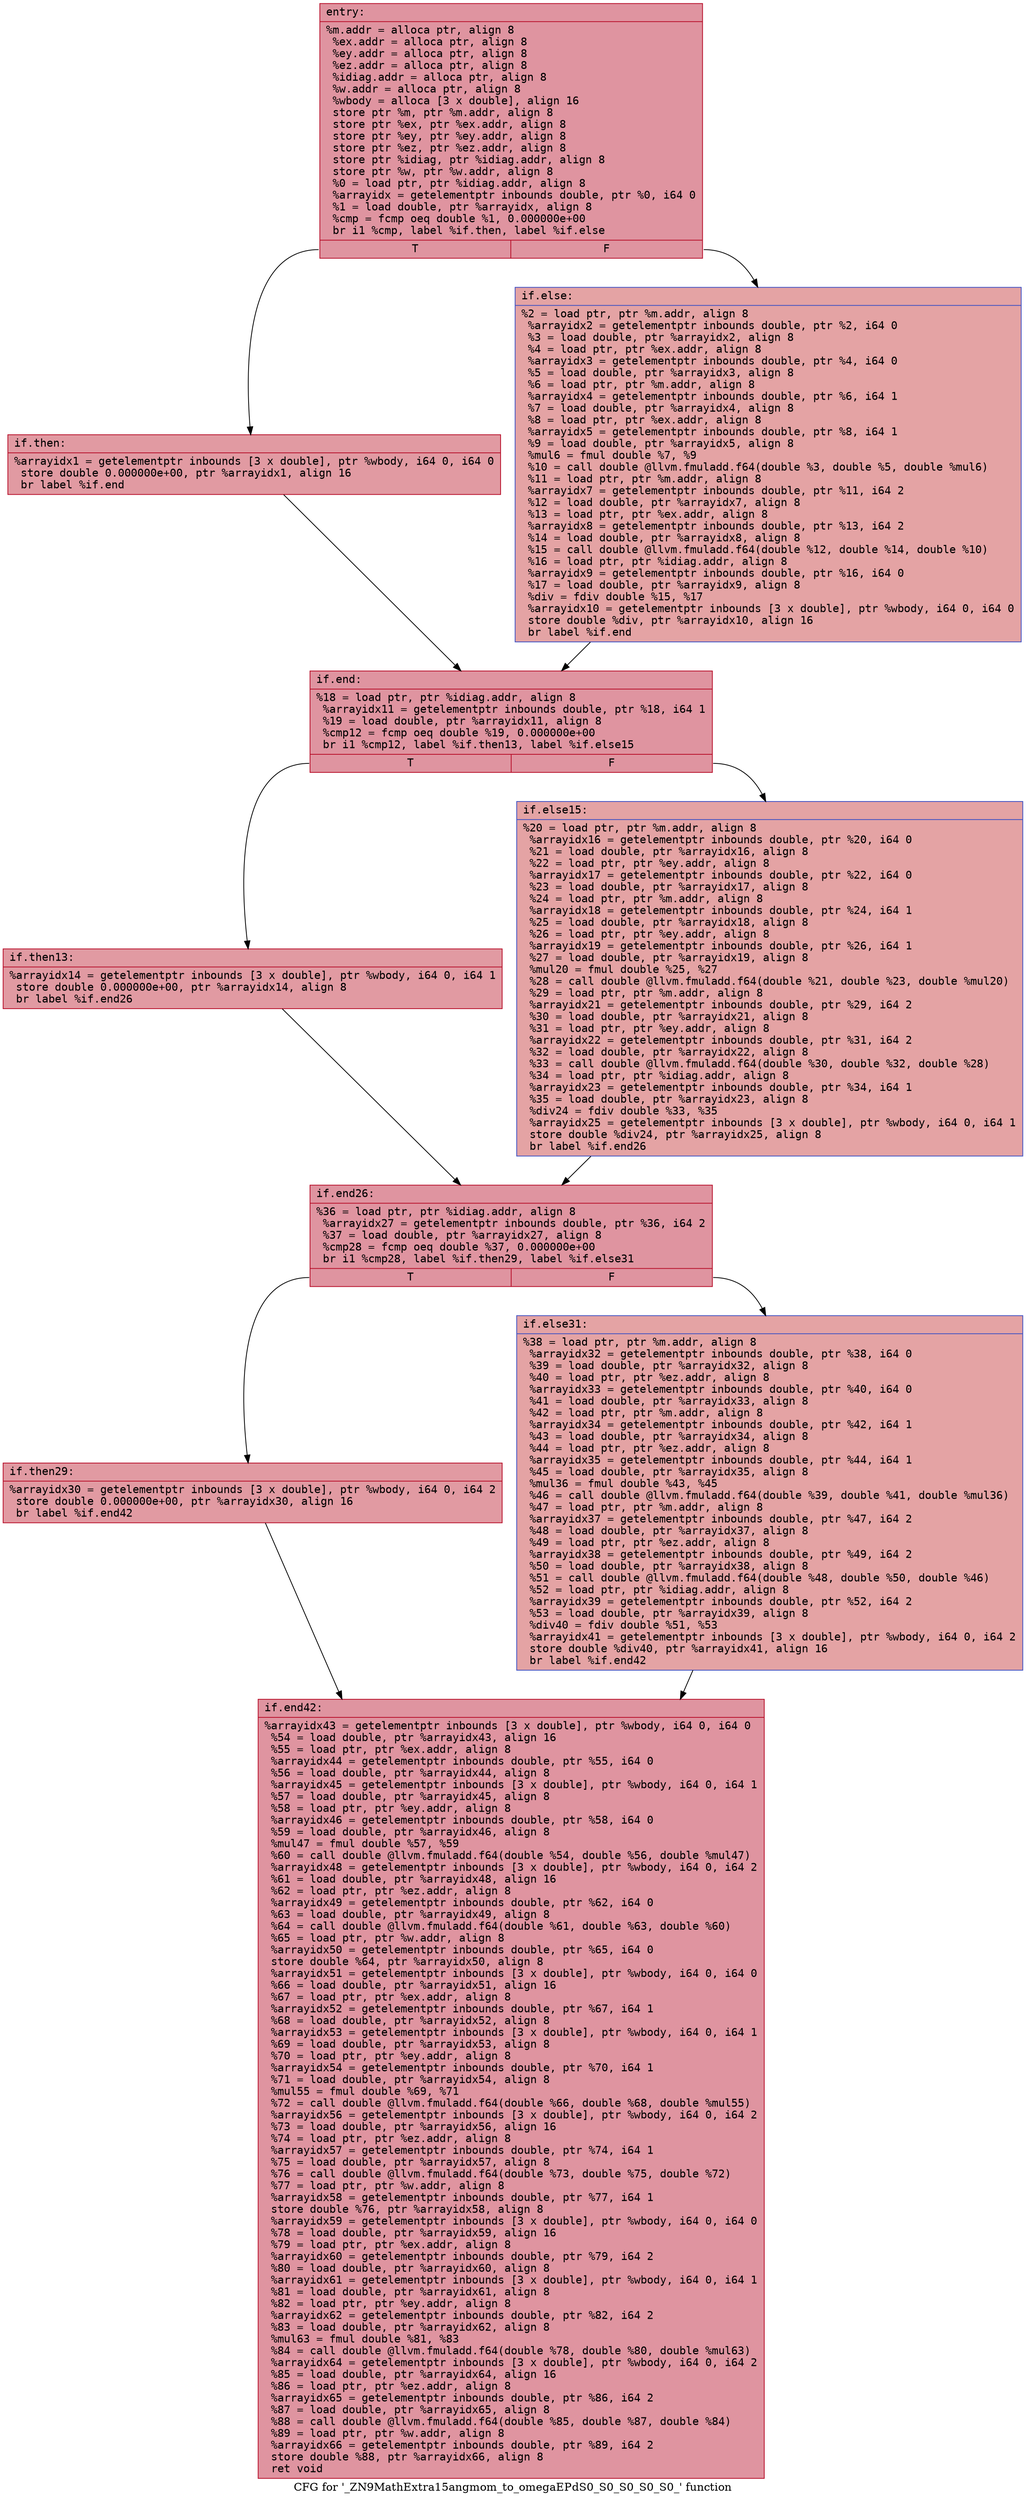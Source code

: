 digraph "CFG for '_ZN9MathExtra15angmom_to_omegaEPdS0_S0_S0_S0_S0_' function" {
	label="CFG for '_ZN9MathExtra15angmom_to_omegaEPdS0_S0_S0_S0_S0_' function";

	Node0x5583735dd370 [shape=record,color="#b70d28ff", style=filled, fillcolor="#b70d2870" fontname="Courier",label="{entry:\l|  %m.addr = alloca ptr, align 8\l  %ex.addr = alloca ptr, align 8\l  %ey.addr = alloca ptr, align 8\l  %ez.addr = alloca ptr, align 8\l  %idiag.addr = alloca ptr, align 8\l  %w.addr = alloca ptr, align 8\l  %wbody = alloca [3 x double], align 16\l  store ptr %m, ptr %m.addr, align 8\l  store ptr %ex, ptr %ex.addr, align 8\l  store ptr %ey, ptr %ey.addr, align 8\l  store ptr %ez, ptr %ez.addr, align 8\l  store ptr %idiag, ptr %idiag.addr, align 8\l  store ptr %w, ptr %w.addr, align 8\l  %0 = load ptr, ptr %idiag.addr, align 8\l  %arrayidx = getelementptr inbounds double, ptr %0, i64 0\l  %1 = load double, ptr %arrayidx, align 8\l  %cmp = fcmp oeq double %1, 0.000000e+00\l  br i1 %cmp, label %if.then, label %if.else\l|{<s0>T|<s1>F}}"];
	Node0x5583735dd370:s0 -> Node0x5583735e0750[tooltip="entry -> if.then\nProbability 62.50%" ];
	Node0x5583735dd370:s1 -> Node0x5583735e07c0[tooltip="entry -> if.else\nProbability 37.50%" ];
	Node0x5583735e0750 [shape=record,color="#b70d28ff", style=filled, fillcolor="#bb1b2c70" fontname="Courier",label="{if.then:\l|  %arrayidx1 = getelementptr inbounds [3 x double], ptr %wbody, i64 0, i64 0\l  store double 0.000000e+00, ptr %arrayidx1, align 16\l  br label %if.end\l}"];
	Node0x5583735e0750 -> Node0x5583735e0a70[tooltip="if.then -> if.end\nProbability 100.00%" ];
	Node0x5583735e07c0 [shape=record,color="#3d50c3ff", style=filled, fillcolor="#c32e3170" fontname="Courier",label="{if.else:\l|  %2 = load ptr, ptr %m.addr, align 8\l  %arrayidx2 = getelementptr inbounds double, ptr %2, i64 0\l  %3 = load double, ptr %arrayidx2, align 8\l  %4 = load ptr, ptr %ex.addr, align 8\l  %arrayidx3 = getelementptr inbounds double, ptr %4, i64 0\l  %5 = load double, ptr %arrayidx3, align 8\l  %6 = load ptr, ptr %m.addr, align 8\l  %arrayidx4 = getelementptr inbounds double, ptr %6, i64 1\l  %7 = load double, ptr %arrayidx4, align 8\l  %8 = load ptr, ptr %ex.addr, align 8\l  %arrayidx5 = getelementptr inbounds double, ptr %8, i64 1\l  %9 = load double, ptr %arrayidx5, align 8\l  %mul6 = fmul double %7, %9\l  %10 = call double @llvm.fmuladd.f64(double %3, double %5, double %mul6)\l  %11 = load ptr, ptr %m.addr, align 8\l  %arrayidx7 = getelementptr inbounds double, ptr %11, i64 2\l  %12 = load double, ptr %arrayidx7, align 8\l  %13 = load ptr, ptr %ex.addr, align 8\l  %arrayidx8 = getelementptr inbounds double, ptr %13, i64 2\l  %14 = load double, ptr %arrayidx8, align 8\l  %15 = call double @llvm.fmuladd.f64(double %12, double %14, double %10)\l  %16 = load ptr, ptr %idiag.addr, align 8\l  %arrayidx9 = getelementptr inbounds double, ptr %16, i64 0\l  %17 = load double, ptr %arrayidx9, align 8\l  %div = fdiv double %15, %17\l  %arrayidx10 = getelementptr inbounds [3 x double], ptr %wbody, i64 0, i64 0\l  store double %div, ptr %arrayidx10, align 16\l  br label %if.end\l}"];
	Node0x5583735e07c0 -> Node0x5583735e0a70[tooltip="if.else -> if.end\nProbability 100.00%" ];
	Node0x5583735e0a70 [shape=record,color="#b70d28ff", style=filled, fillcolor="#b70d2870" fontname="Courier",label="{if.end:\l|  %18 = load ptr, ptr %idiag.addr, align 8\l  %arrayidx11 = getelementptr inbounds double, ptr %18, i64 1\l  %19 = load double, ptr %arrayidx11, align 8\l  %cmp12 = fcmp oeq double %19, 0.000000e+00\l  br i1 %cmp12, label %if.then13, label %if.else15\l|{<s0>T|<s1>F}}"];
	Node0x5583735e0a70:s0 -> Node0x5583735e20e0[tooltip="if.end -> if.then13\nProbability 62.50%" ];
	Node0x5583735e0a70:s1 -> Node0x5583735e2160[tooltip="if.end -> if.else15\nProbability 37.50%" ];
	Node0x5583735e20e0 [shape=record,color="#b70d28ff", style=filled, fillcolor="#bb1b2c70" fontname="Courier",label="{if.then13:\l|  %arrayidx14 = getelementptr inbounds [3 x double], ptr %wbody, i64 0, i64 1\l  store double 0.000000e+00, ptr %arrayidx14, align 8\l  br label %if.end26\l}"];
	Node0x5583735e20e0 -> Node0x5583735e2420[tooltip="if.then13 -> if.end26\nProbability 100.00%" ];
	Node0x5583735e2160 [shape=record,color="#3d50c3ff", style=filled, fillcolor="#c32e3170" fontname="Courier",label="{if.else15:\l|  %20 = load ptr, ptr %m.addr, align 8\l  %arrayidx16 = getelementptr inbounds double, ptr %20, i64 0\l  %21 = load double, ptr %arrayidx16, align 8\l  %22 = load ptr, ptr %ey.addr, align 8\l  %arrayidx17 = getelementptr inbounds double, ptr %22, i64 0\l  %23 = load double, ptr %arrayidx17, align 8\l  %24 = load ptr, ptr %m.addr, align 8\l  %arrayidx18 = getelementptr inbounds double, ptr %24, i64 1\l  %25 = load double, ptr %arrayidx18, align 8\l  %26 = load ptr, ptr %ey.addr, align 8\l  %arrayidx19 = getelementptr inbounds double, ptr %26, i64 1\l  %27 = load double, ptr %arrayidx19, align 8\l  %mul20 = fmul double %25, %27\l  %28 = call double @llvm.fmuladd.f64(double %21, double %23, double %mul20)\l  %29 = load ptr, ptr %m.addr, align 8\l  %arrayidx21 = getelementptr inbounds double, ptr %29, i64 2\l  %30 = load double, ptr %arrayidx21, align 8\l  %31 = load ptr, ptr %ey.addr, align 8\l  %arrayidx22 = getelementptr inbounds double, ptr %31, i64 2\l  %32 = load double, ptr %arrayidx22, align 8\l  %33 = call double @llvm.fmuladd.f64(double %30, double %32, double %28)\l  %34 = load ptr, ptr %idiag.addr, align 8\l  %arrayidx23 = getelementptr inbounds double, ptr %34, i64 1\l  %35 = load double, ptr %arrayidx23, align 8\l  %div24 = fdiv double %33, %35\l  %arrayidx25 = getelementptr inbounds [3 x double], ptr %wbody, i64 0, i64 1\l  store double %div24, ptr %arrayidx25, align 8\l  br label %if.end26\l}"];
	Node0x5583735e2160 -> Node0x5583735e2420[tooltip="if.else15 -> if.end26\nProbability 100.00%" ];
	Node0x5583735e2420 [shape=record,color="#b70d28ff", style=filled, fillcolor="#b70d2870" fontname="Courier",label="{if.end26:\l|  %36 = load ptr, ptr %idiag.addr, align 8\l  %arrayidx27 = getelementptr inbounds double, ptr %36, i64 2\l  %37 = load double, ptr %arrayidx27, align 8\l  %cmp28 = fcmp oeq double %37, 0.000000e+00\l  br i1 %cmp28, label %if.then29, label %if.else31\l|{<s0>T|<s1>F}}"];
	Node0x5583735e2420:s0 -> Node0x5583735e3a00[tooltip="if.end26 -> if.then29\nProbability 62.50%" ];
	Node0x5583735e2420:s1 -> Node0x5583735e40a0[tooltip="if.end26 -> if.else31\nProbability 37.50%" ];
	Node0x5583735e3a00 [shape=record,color="#b70d28ff", style=filled, fillcolor="#bb1b2c70" fontname="Courier",label="{if.then29:\l|  %arrayidx30 = getelementptr inbounds [3 x double], ptr %wbody, i64 0, i64 2\l  store double 0.000000e+00, ptr %arrayidx30, align 16\l  br label %if.end42\l}"];
	Node0x5583735e3a00 -> Node0x5583735e4360[tooltip="if.then29 -> if.end42\nProbability 100.00%" ];
	Node0x5583735e40a0 [shape=record,color="#3d50c3ff", style=filled, fillcolor="#c32e3170" fontname="Courier",label="{if.else31:\l|  %38 = load ptr, ptr %m.addr, align 8\l  %arrayidx32 = getelementptr inbounds double, ptr %38, i64 0\l  %39 = load double, ptr %arrayidx32, align 8\l  %40 = load ptr, ptr %ez.addr, align 8\l  %arrayidx33 = getelementptr inbounds double, ptr %40, i64 0\l  %41 = load double, ptr %arrayidx33, align 8\l  %42 = load ptr, ptr %m.addr, align 8\l  %arrayidx34 = getelementptr inbounds double, ptr %42, i64 1\l  %43 = load double, ptr %arrayidx34, align 8\l  %44 = load ptr, ptr %ez.addr, align 8\l  %arrayidx35 = getelementptr inbounds double, ptr %44, i64 1\l  %45 = load double, ptr %arrayidx35, align 8\l  %mul36 = fmul double %43, %45\l  %46 = call double @llvm.fmuladd.f64(double %39, double %41, double %mul36)\l  %47 = load ptr, ptr %m.addr, align 8\l  %arrayidx37 = getelementptr inbounds double, ptr %47, i64 2\l  %48 = load double, ptr %arrayidx37, align 8\l  %49 = load ptr, ptr %ez.addr, align 8\l  %arrayidx38 = getelementptr inbounds double, ptr %49, i64 2\l  %50 = load double, ptr %arrayidx38, align 8\l  %51 = call double @llvm.fmuladd.f64(double %48, double %50, double %46)\l  %52 = load ptr, ptr %idiag.addr, align 8\l  %arrayidx39 = getelementptr inbounds double, ptr %52, i64 2\l  %53 = load double, ptr %arrayidx39, align 8\l  %div40 = fdiv double %51, %53\l  %arrayidx41 = getelementptr inbounds [3 x double], ptr %wbody, i64 0, i64 2\l  store double %div40, ptr %arrayidx41, align 16\l  br label %if.end42\l}"];
	Node0x5583735e40a0 -> Node0x5583735e4360[tooltip="if.else31 -> if.end42\nProbability 100.00%" ];
	Node0x5583735e4360 [shape=record,color="#b70d28ff", style=filled, fillcolor="#b70d2870" fontname="Courier",label="{if.end42:\l|  %arrayidx43 = getelementptr inbounds [3 x double], ptr %wbody, i64 0, i64 0\l  %54 = load double, ptr %arrayidx43, align 16\l  %55 = load ptr, ptr %ex.addr, align 8\l  %arrayidx44 = getelementptr inbounds double, ptr %55, i64 0\l  %56 = load double, ptr %arrayidx44, align 8\l  %arrayidx45 = getelementptr inbounds [3 x double], ptr %wbody, i64 0, i64 1\l  %57 = load double, ptr %arrayidx45, align 8\l  %58 = load ptr, ptr %ey.addr, align 8\l  %arrayidx46 = getelementptr inbounds double, ptr %58, i64 0\l  %59 = load double, ptr %arrayidx46, align 8\l  %mul47 = fmul double %57, %59\l  %60 = call double @llvm.fmuladd.f64(double %54, double %56, double %mul47)\l  %arrayidx48 = getelementptr inbounds [3 x double], ptr %wbody, i64 0, i64 2\l  %61 = load double, ptr %arrayidx48, align 16\l  %62 = load ptr, ptr %ez.addr, align 8\l  %arrayidx49 = getelementptr inbounds double, ptr %62, i64 0\l  %63 = load double, ptr %arrayidx49, align 8\l  %64 = call double @llvm.fmuladd.f64(double %61, double %63, double %60)\l  %65 = load ptr, ptr %w.addr, align 8\l  %arrayidx50 = getelementptr inbounds double, ptr %65, i64 0\l  store double %64, ptr %arrayidx50, align 8\l  %arrayidx51 = getelementptr inbounds [3 x double], ptr %wbody, i64 0, i64 0\l  %66 = load double, ptr %arrayidx51, align 16\l  %67 = load ptr, ptr %ex.addr, align 8\l  %arrayidx52 = getelementptr inbounds double, ptr %67, i64 1\l  %68 = load double, ptr %arrayidx52, align 8\l  %arrayidx53 = getelementptr inbounds [3 x double], ptr %wbody, i64 0, i64 1\l  %69 = load double, ptr %arrayidx53, align 8\l  %70 = load ptr, ptr %ey.addr, align 8\l  %arrayidx54 = getelementptr inbounds double, ptr %70, i64 1\l  %71 = load double, ptr %arrayidx54, align 8\l  %mul55 = fmul double %69, %71\l  %72 = call double @llvm.fmuladd.f64(double %66, double %68, double %mul55)\l  %arrayidx56 = getelementptr inbounds [3 x double], ptr %wbody, i64 0, i64 2\l  %73 = load double, ptr %arrayidx56, align 16\l  %74 = load ptr, ptr %ez.addr, align 8\l  %arrayidx57 = getelementptr inbounds double, ptr %74, i64 1\l  %75 = load double, ptr %arrayidx57, align 8\l  %76 = call double @llvm.fmuladd.f64(double %73, double %75, double %72)\l  %77 = load ptr, ptr %w.addr, align 8\l  %arrayidx58 = getelementptr inbounds double, ptr %77, i64 1\l  store double %76, ptr %arrayidx58, align 8\l  %arrayidx59 = getelementptr inbounds [3 x double], ptr %wbody, i64 0, i64 0\l  %78 = load double, ptr %arrayidx59, align 16\l  %79 = load ptr, ptr %ex.addr, align 8\l  %arrayidx60 = getelementptr inbounds double, ptr %79, i64 2\l  %80 = load double, ptr %arrayidx60, align 8\l  %arrayidx61 = getelementptr inbounds [3 x double], ptr %wbody, i64 0, i64 1\l  %81 = load double, ptr %arrayidx61, align 8\l  %82 = load ptr, ptr %ey.addr, align 8\l  %arrayidx62 = getelementptr inbounds double, ptr %82, i64 2\l  %83 = load double, ptr %arrayidx62, align 8\l  %mul63 = fmul double %81, %83\l  %84 = call double @llvm.fmuladd.f64(double %78, double %80, double %mul63)\l  %arrayidx64 = getelementptr inbounds [3 x double], ptr %wbody, i64 0, i64 2\l  %85 = load double, ptr %arrayidx64, align 16\l  %86 = load ptr, ptr %ez.addr, align 8\l  %arrayidx65 = getelementptr inbounds double, ptr %86, i64 2\l  %87 = load double, ptr %arrayidx65, align 8\l  %88 = call double @llvm.fmuladd.f64(double %85, double %87, double %84)\l  %89 = load ptr, ptr %w.addr, align 8\l  %arrayidx66 = getelementptr inbounds double, ptr %89, i64 2\l  store double %88, ptr %arrayidx66, align 8\l  ret void\l}"];
}
